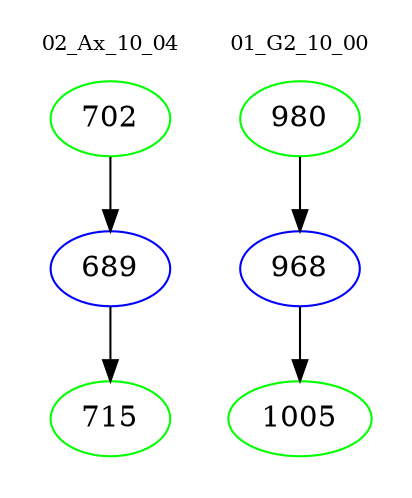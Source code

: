 digraph{
subgraph cluster_0 {
color = white
label = "02_Ax_10_04";
fontsize=10;
T0_702 [label="702", color="green"]
T0_702 -> T0_689 [color="black"]
T0_689 [label="689", color="blue"]
T0_689 -> T0_715 [color="black"]
T0_715 [label="715", color="green"]
}
subgraph cluster_1 {
color = white
label = "01_G2_10_00";
fontsize=10;
T1_980 [label="980", color="green"]
T1_980 -> T1_968 [color="black"]
T1_968 [label="968", color="blue"]
T1_968 -> T1_1005 [color="black"]
T1_1005 [label="1005", color="green"]
}
}
